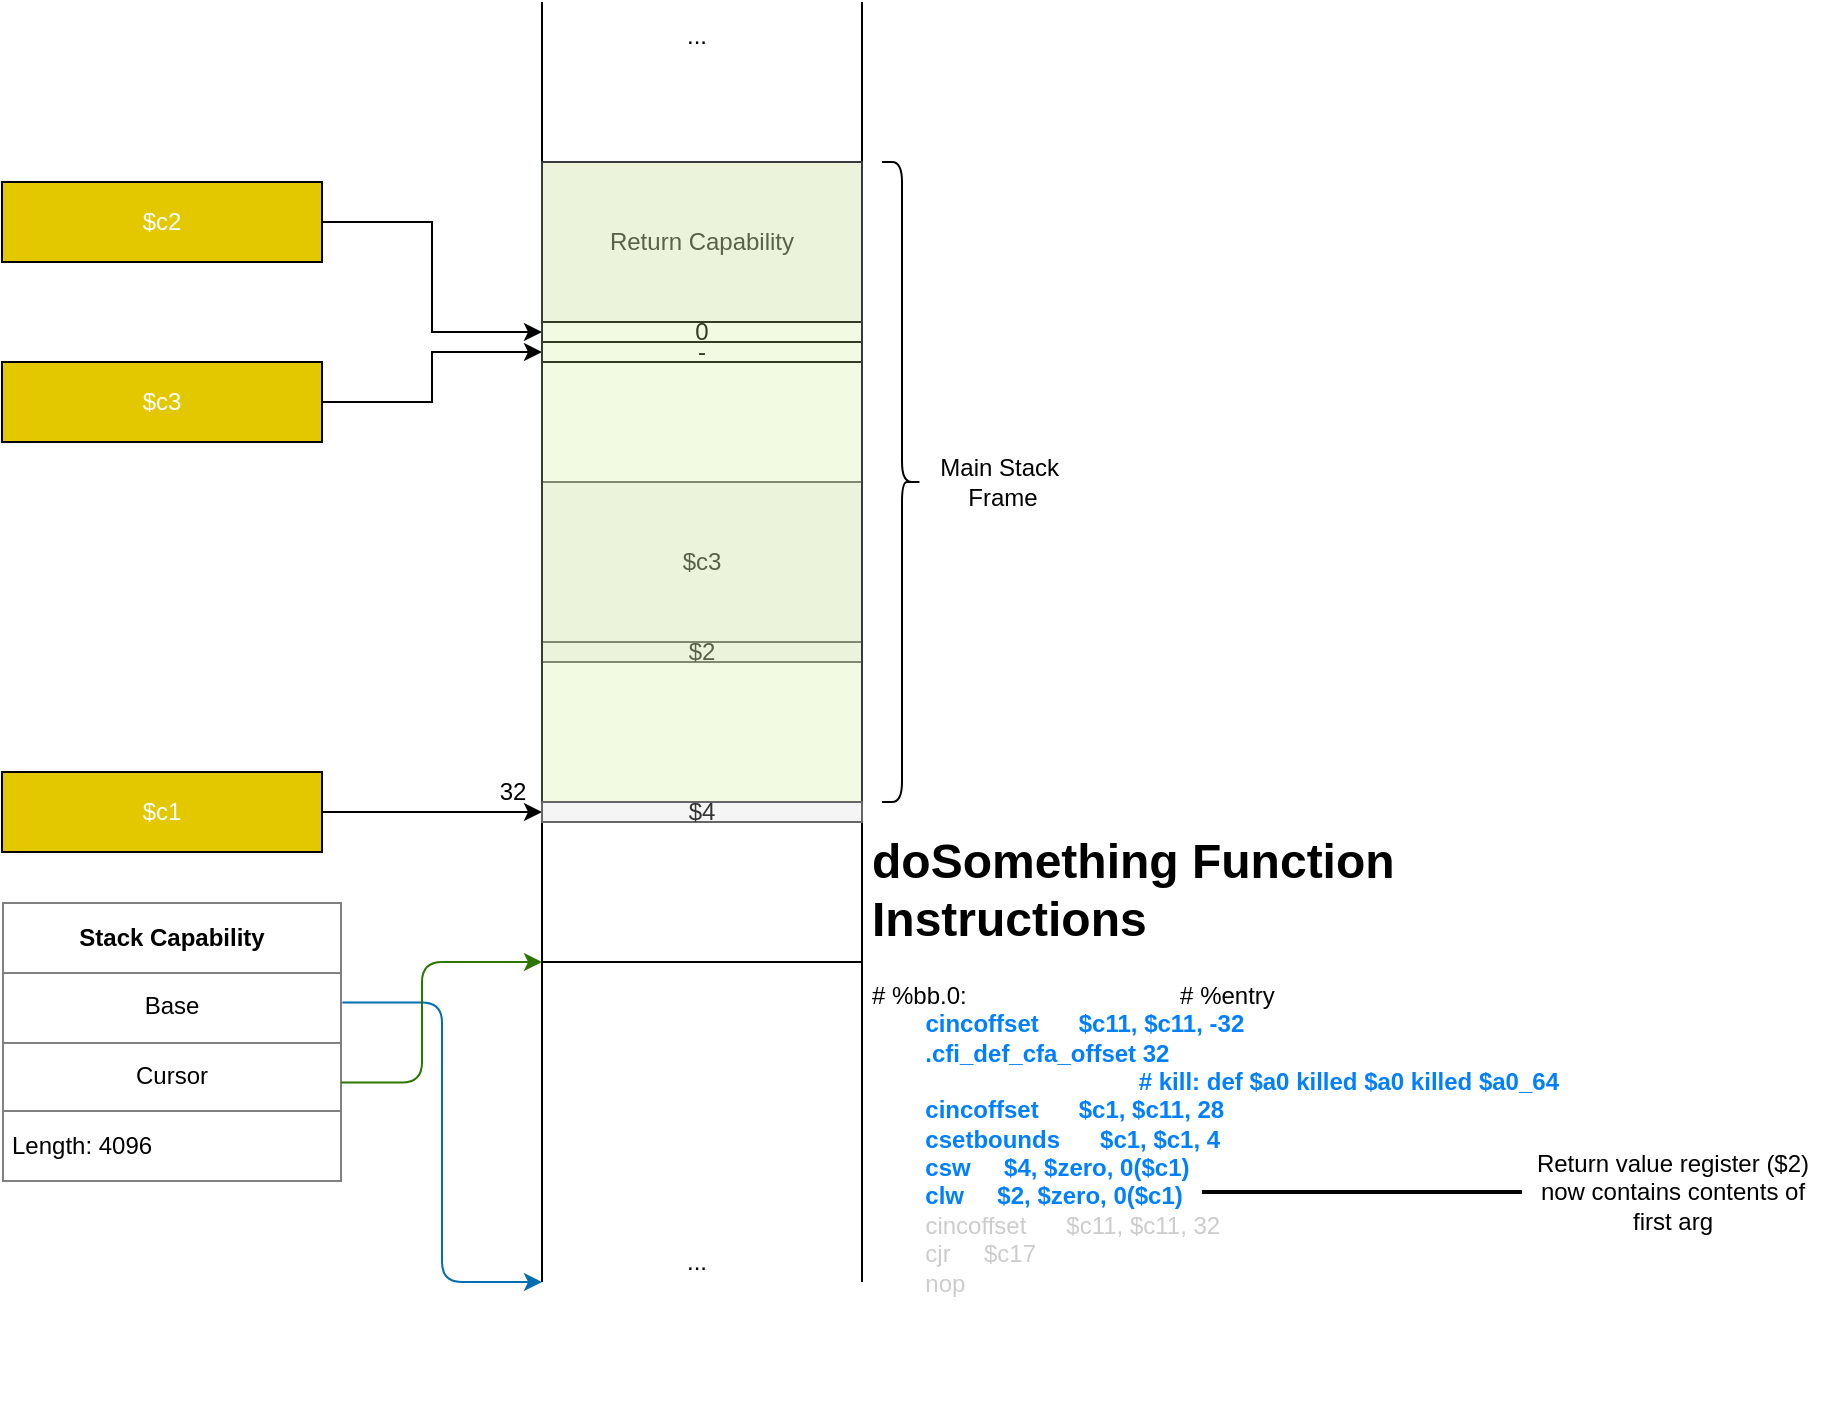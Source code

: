 <mxfile version="12.9.13" type="device"><diagram id="Yj5iNhO1OVWS-Jp9zjfF" name="Page-1"><mxGraphModel dx="1158" dy="1826" grid="1" gridSize="10" guides="1" tooltips="1" connect="1" arrows="1" fold="1" page="1" pageScale="1" pageWidth="850" pageHeight="1100" math="0" shadow="0"><root><mxCell id="0"/><mxCell id="1" parent="0"/><mxCell id="hhvQeG7pc9edkKV_P8Qd-3" value="" style="rounded=0;whiteSpace=wrap;html=1;shadow=0;glass=0;labelBackgroundColor=#ffffff;strokeColor=#000000;fillColor=#ffffff;gradientColor=none;fontSize=12;" vertex="1" parent="1"><mxGeometry x="280" y="360" width="160" height="80" as="geometry"/></mxCell><mxCell id="Moycxwtg2NYuGqbo34Zv-1" value="" style="endArrow=none;html=1;" parent="1" edge="1"><mxGeometry width="50" height="50" relative="1" as="geometry"><mxPoint x="280" y="600" as="sourcePoint"/><mxPoint x="280" y="-40" as="targetPoint"/></mxGeometry></mxCell><mxCell id="Moycxwtg2NYuGqbo34Zv-2" value="" style="endArrow=none;html=1;" parent="1" edge="1"><mxGeometry width="50" height="50" relative="1" as="geometry"><mxPoint x="440" y="600" as="sourcePoint"/><mxPoint x="440" y="-40" as="targetPoint"/></mxGeometry></mxCell><mxCell id="Moycxwtg2NYuGqbo34Zv-3" value="" style="rounded=0;whiteSpace=wrap;html=1;" parent="1" vertex="1"><mxGeometry x="280" y="40" width="160" height="320" as="geometry"/></mxCell><mxCell id="Moycxwtg2NYuGqbo34Zv-6" value="&lt;table border=&quot;1&quot; width=&quot;100%&quot; cellpadding=&quot;4&quot; style=&quot;width: 100% ; height: 100% ; border-collapse: collapse&quot;&gt;&lt;tbody&gt;&lt;tr&gt;&lt;th align=&quot;center&quot;&gt;&lt;b&gt;Stack Capability&lt;/b&gt;&lt;/th&gt;&lt;/tr&gt;&lt;tr&gt;&lt;td align=&quot;center&quot;&gt;Base&lt;/td&gt;&lt;/tr&gt;&lt;tr&gt;&lt;td style=&quot;text-align: center&quot;&gt;Cursor&lt;/td&gt;&lt;/tr&gt;&lt;tr&gt;&lt;td&gt;Length: 4096&lt;/td&gt;&lt;/tr&gt;&lt;/tbody&gt;&lt;/table&gt;" style="text;html=1;strokeColor=none;fillColor=none;overflow=fill;" parent="1" vertex="1"><mxGeometry x="10" y="410" width="170" height="140" as="geometry"/></mxCell><mxCell id="Moycxwtg2NYuGqbo34Zv-7" value="" style="endArrow=classic;html=1;exitX=1.001;exitY=0.359;exitDx=0;exitDy=0;exitPerimeter=0;edgeStyle=elbowEdgeStyle;fillColor=#1ba1e2;strokeColor=#006EAF;" parent="1" source="Moycxwtg2NYuGqbo34Zv-6" edge="1"><mxGeometry width="50" height="50" relative="1" as="geometry"><mxPoint x="100" y="170" as="sourcePoint"/><mxPoint x="280" y="600" as="targetPoint"/></mxGeometry></mxCell><mxCell id="Moycxwtg2NYuGqbo34Zv-8" value="..." style="text;html=1;align=center;verticalAlign=middle;resizable=0;points=[];autosize=1;" parent="1" vertex="1"><mxGeometry x="342" y="-33" width="30" height="20" as="geometry"/></mxCell><mxCell id="Moycxwtg2NYuGqbo34Zv-9" value="..." style="text;html=1;align=center;verticalAlign=middle;resizable=0;points=[];autosize=1;" parent="1" vertex="1"><mxGeometry x="342" y="580" width="30" height="20" as="geometry"/></mxCell><mxCell id="Moycxwtg2NYuGqbo34Zv-10" value="" style="endArrow=classic;html=1;exitX=0.998;exitY=0.645;exitDx=0;exitDy=0;exitPerimeter=0;edgeStyle=elbowEdgeStyle;fillColor=#60a917;strokeColor=#2D7600;" parent="1" source="Moycxwtg2NYuGqbo34Zv-6" edge="1"><mxGeometry width="50" height="50" relative="1" as="geometry"><mxPoint x="140" y="420" as="sourcePoint"/><mxPoint x="280" y="440" as="targetPoint"/><Array as="points"><mxPoint x="220" y="365"/></Array></mxGeometry></mxCell><mxCell id="Moycxwtg2NYuGqbo34Zv-11" value="Return Capability" style="rounded=0;whiteSpace=wrap;html=1;fillColor=#f5f5f5;strokeColor=#666666;fontColor=#333333;" parent="1" vertex="1"><mxGeometry x="280" y="40" width="160" height="80" as="geometry"/></mxCell><mxCell id="Moycxwtg2NYuGqbo34Zv-29" style="edgeStyle=elbowEdgeStyle;rounded=0;orthogonalLoop=1;jettySize=auto;html=1;exitX=1;exitY=0.5;exitDx=0;exitDy=0;entryX=0;entryY=0.5;entryDx=0;entryDy=0;" parent="1" source="Moycxwtg2NYuGqbo34Zv-22" target="Moycxwtg2NYuGqbo34Zv-28" edge="1"><mxGeometry relative="1" as="geometry"/></mxCell><mxCell id="Moycxwtg2NYuGqbo34Zv-22" value="$c2" style="rounded=0;whiteSpace=wrap;html=1;fillColor=#e3c800;strokeColor=#000000;fontColor=#ffffff;" parent="1" vertex="1"><mxGeometry x="10" y="50" width="160" height="40" as="geometry"/></mxCell><mxCell id="Moycxwtg2NYuGqbo34Zv-31" style="edgeStyle=elbowEdgeStyle;rounded=0;orthogonalLoop=1;jettySize=auto;html=1;exitX=1;exitY=0.5;exitDx=0;exitDy=0;entryX=0;entryY=0.5;entryDx=0;entryDy=0;" parent="1" source="Moycxwtg2NYuGqbo34Zv-24" target="Moycxwtg2NYuGqbo34Zv-30" edge="1"><mxGeometry relative="1" as="geometry"/></mxCell><mxCell id="Moycxwtg2NYuGqbo34Zv-24" value="$c3" style="rounded=0;whiteSpace=wrap;html=1;fillColor=#e3c800;strokeColor=#000000;fontColor=#ffffff;" parent="1" vertex="1"><mxGeometry x="10" y="140" width="160" height="40" as="geometry"/></mxCell><mxCell id="Moycxwtg2NYuGqbo34Zv-28" value="0" style="rounded=0;whiteSpace=wrap;html=1;strokeColor=#000000;" parent="1" vertex="1"><mxGeometry x="280" y="120" width="160" height="10" as="geometry"/></mxCell><mxCell id="Moycxwtg2NYuGqbo34Zv-30" value="-" style="rounded=0;whiteSpace=wrap;html=1;strokeColor=#000000;" parent="1" vertex="1"><mxGeometry x="280" y="130" width="160" height="10" as="geometry"/></mxCell><mxCell id="Moycxwtg2NYuGqbo34Zv-40" value="$c3" style="rounded=0;whiteSpace=wrap;html=1;strokeColor=#666666;fillColor=#f5f5f5;fontColor=#333333;" parent="1" vertex="1"><mxGeometry x="280" y="200" width="160" height="80" as="geometry"/></mxCell><mxCell id="Moycxwtg2NYuGqbo34Zv-41" value="$2" style="rounded=0;whiteSpace=wrap;html=1;strokeColor=#666666;fillColor=#f5f5f5;fontColor=#333333;" parent="1" vertex="1"><mxGeometry x="280" y="280" width="160" height="10" as="geometry"/></mxCell><mxCell id="Moycxwtg2NYuGqbo34Zv-44" value="&lt;h1&gt;doSomething Function Instructions&lt;/h1&gt;&lt;div&gt;&lt;div&gt;# %bb.0:&amp;nbsp; &amp;nbsp; &amp;nbsp; &amp;nbsp; &amp;nbsp; &amp;nbsp; &amp;nbsp; &amp;nbsp; &amp;nbsp; &amp;nbsp; &amp;nbsp; &amp;nbsp; &amp;nbsp; &amp;nbsp; &amp;nbsp; &amp;nbsp; # %entry&lt;/div&gt;&lt;div&gt;&amp;nbsp; &lt;b&gt;&lt;font color=&quot;#cccccc&quot;&gt;&amp;nbsp; &amp;nbsp; &amp;nbsp; &lt;/font&gt;&lt;font color=&quot;#007fff&quot;&gt;cincoffset&amp;nbsp; &amp;nbsp; &amp;nbsp; $c11, $c11, -32&lt;/font&gt;&lt;/b&gt;&lt;/div&gt;&lt;div&gt;&lt;b&gt;&lt;font color=&quot;#007fff&quot;&gt;&amp;nbsp; &amp;nbsp; &amp;nbsp; &amp;nbsp; .cfi_def_cfa_offset 32&lt;/font&gt;&lt;/b&gt;&lt;/div&gt;&lt;div&gt;&lt;b&gt;&lt;font color=&quot;#007fff&quot;&gt;&amp;nbsp; &amp;nbsp; &amp;nbsp; &amp;nbsp; &amp;nbsp; &amp;nbsp; &amp;nbsp; &amp;nbsp; &amp;nbsp; &amp;nbsp; &amp;nbsp; &amp;nbsp; &amp;nbsp; &amp;nbsp; &amp;nbsp; &amp;nbsp; &amp;nbsp; &amp;nbsp; &amp;nbsp; &amp;nbsp; # kill: def $a0 killed $a0 killed $a0_64&lt;/font&gt;&lt;/b&gt;&lt;/div&gt;&lt;div&gt;&lt;b&gt;&lt;font color=&quot;#007fff&quot;&gt;&amp;nbsp; &amp;nbsp; &amp;nbsp; &amp;nbsp; cincoffset&amp;nbsp; &amp;nbsp; &amp;nbsp; $c1, $c11, 28&lt;/font&gt;&lt;/b&gt;&lt;/div&gt;&lt;div&gt;&lt;b&gt;&lt;font color=&quot;#007fff&quot;&gt;&amp;nbsp; &amp;nbsp; &amp;nbsp; &amp;nbsp; csetbounds&amp;nbsp; &amp;nbsp; &amp;nbsp; $c1, $c1, 4&lt;/font&gt;&lt;/b&gt;&lt;/div&gt;&lt;div&gt;&lt;b&gt;&lt;font color=&quot;#007fff&quot;&gt;&amp;nbsp; &amp;nbsp; &amp;nbsp; &amp;nbsp; csw&amp;nbsp; &amp;nbsp; &amp;nbsp;$4, $zero, 0($c1)&lt;/font&gt;&lt;/b&gt;&lt;/div&gt;&lt;div&gt;&lt;b&gt;&lt;font color=&quot;#007fff&quot;&gt;&amp;nbsp; &amp;nbsp; &amp;nbsp; &amp;nbsp; clw&amp;nbsp; &amp;nbsp; &amp;nbsp;$2, $zero, 0($c1)&lt;/font&gt;&lt;/b&gt;&lt;/div&gt;&lt;div&gt;&lt;font color=&quot;#007fff&quot;&gt;&lt;b&gt;&amp;nbsp; &amp;nbsp; &amp;nbsp; &lt;/b&gt;&amp;nbsp; &lt;/font&gt;&lt;font color=&quot;#cccccc&quot;&gt;cincoffset&amp;nbsp; &amp;nbsp; &amp;nbsp; $c11, $c11, 32&lt;/font&gt;&lt;/div&gt;&lt;div&gt;&lt;font color=&quot;#cccccc&quot;&gt;&amp;nbsp; &amp;nbsp; &amp;nbsp; &amp;nbsp; cjr&amp;nbsp; &amp;nbsp; &amp;nbsp;$c17&lt;/font&gt;&lt;/div&gt;&lt;div&gt;&lt;font color=&quot;#cccccc&quot;&gt;&amp;nbsp; &amp;nbsp; &amp;nbsp; &amp;nbsp; nop&lt;/font&gt;&lt;/div&gt;&lt;/div&gt;&lt;div&gt;&lt;br&gt;&lt;/div&gt;" style="text;html=1;strokeColor=none;fillColor=none;spacing=5;spacingTop=-20;whiteSpace=wrap;overflow=hidden;rounded=0;" parent="1" vertex="1"><mxGeometry x="440" y="370" width="370" height="290" as="geometry"/></mxCell><mxCell id="Moycxwtg2NYuGqbo34Zv-46" value="" style="shape=curlyBracket;whiteSpace=wrap;html=1;rounded=1;strokeColor=#000000;flipH=1;" parent="1" vertex="1"><mxGeometry x="450" y="40" width="20" height="320" as="geometry"/></mxCell><mxCell id="Moycxwtg2NYuGqbo34Zv-47" value="Main Stack&amp;nbsp;&lt;br&gt;Frame" style="text;html=1;align=center;verticalAlign=middle;resizable=0;points=[];autosize=1;" parent="1" vertex="1"><mxGeometry x="470" y="185" width="80" height="30" as="geometry"/></mxCell><mxCell id="Moycxwtg2NYuGqbo34Zv-48" value="" style="rounded=0;whiteSpace=wrap;html=1;gradientDirection=north;shadow=0;glass=0;labelBackgroundColor=#ffffff;fillOpacity=25;fillColor=#cdeb8b;strokeColor=#36393d;" parent="1" vertex="1"><mxGeometry x="280" y="40" width="160" height="320" as="geometry"/></mxCell><mxCell id="Moycxwtg2NYuGqbo34Zv-51" style="edgeStyle=elbowEdgeStyle;rounded=0;orthogonalLoop=1;jettySize=auto;html=1;exitX=1;exitY=0.5;exitDx=0;exitDy=0;entryX=0;entryY=0.5;entryDx=0;entryDy=0;" parent="1" source="Moycxwtg2NYuGqbo34Zv-49" edge="1"><mxGeometry relative="1" as="geometry"><mxPoint x="280" y="365" as="targetPoint"/></mxGeometry></mxCell><mxCell id="Moycxwtg2NYuGqbo34Zv-49" value="$c1" style="rounded=0;whiteSpace=wrap;html=1;fillColor=#e3c800;strokeColor=#000000;fontColor=#ffffff;" parent="1" vertex="1"><mxGeometry x="10" y="345" width="160" height="40" as="geometry"/></mxCell><mxCell id="Moycxwtg2NYuGqbo34Zv-53" value="$4" style="rounded=0;whiteSpace=wrap;html=1;strokeColor=#666666;fillColor=#f5f5f5;fontColor=#333333;" parent="1" vertex="1"><mxGeometry x="280" y="360" width="160" height="10" as="geometry"/></mxCell><mxCell id="hhvQeG7pc9edkKV_P8Qd-4" value="32" style="text;html=1;align=center;verticalAlign=middle;resizable=0;points=[];autosize=1;fontSize=12;" vertex="1" parent="1"><mxGeometry x="250" y="345" width="30" height="20" as="geometry"/></mxCell><mxCell id="hhvQeG7pc9edkKV_P8Qd-6" value="" style="line;strokeWidth=2;html=1;shadow=0;glass=0;labelBackgroundColor=#ffffff;fillColor=#ffffff;gradientColor=none;fontSize=12;" vertex="1" parent="1"><mxGeometry x="610" y="550" width="160" height="10" as="geometry"/></mxCell><mxCell id="hhvQeG7pc9edkKV_P8Qd-7" value="Return value register ($2)&lt;br&gt;now contains contents of&lt;br&gt;first arg" style="text;html=1;align=center;verticalAlign=middle;resizable=0;points=[];autosize=1;fontSize=12;" vertex="1" parent="1"><mxGeometry x="770" y="530" width="150" height="50" as="geometry"/></mxCell></root></mxGraphModel></diagram></mxfile>